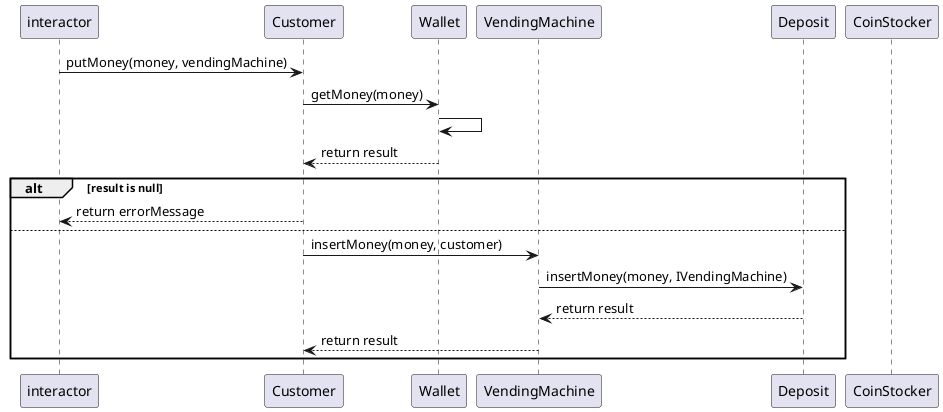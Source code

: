 @startuml put_coin

participant interactor
participant Customer
Participant Wallet
participant VendingMachine
participant Deposit
participant CoinStocker

interactor -> Customer : putMoney(money, vendingMachine)
Customer -> Wallet : getMoney(money)
Wallet -> Wallet
Wallet --> Customer : return result
alt result is null
  Customer --> interactor : return errorMessage
else
  Customer -> VendingMachine : insertMoney(money, customer)
  VendingMachine -> Deposit : insertMoney(money, IVendingMachine)
  Deposit --> VendingMachine : return result
  VendingMachine --> Customer : return result
end

@enduml